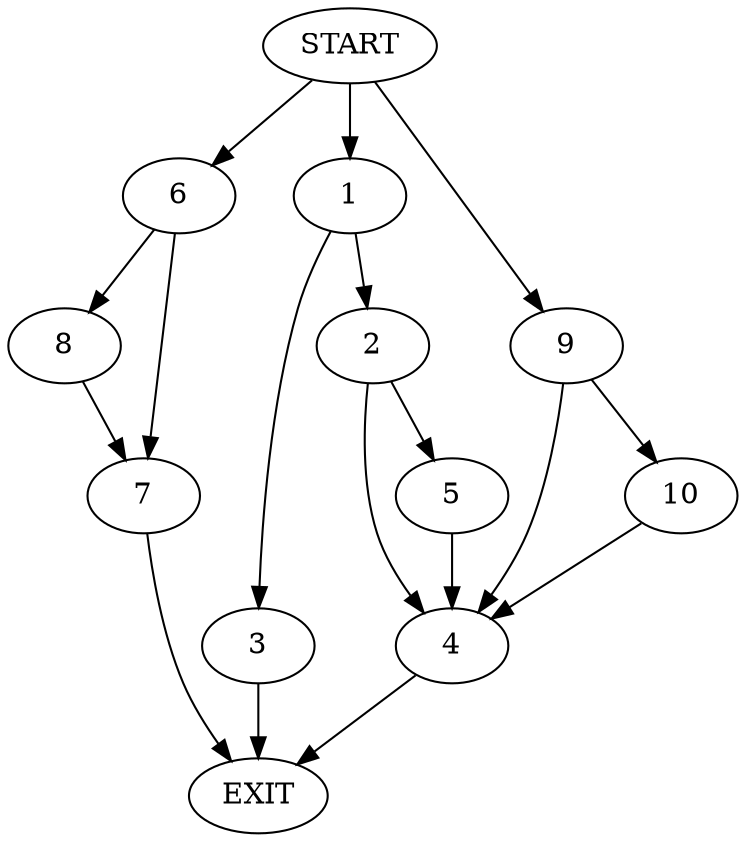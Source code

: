 digraph {
0 [label="START"]
11 [label="EXIT"]
0 -> 1
1 -> 2
1 -> 3
2 -> 4
2 -> 5
3 -> 11
4 -> 11
5 -> 4
0 -> 6
6 -> 7
6 -> 8
7 -> 11
8 -> 7
0 -> 9
9 -> 4
9 -> 10
10 -> 4
}
